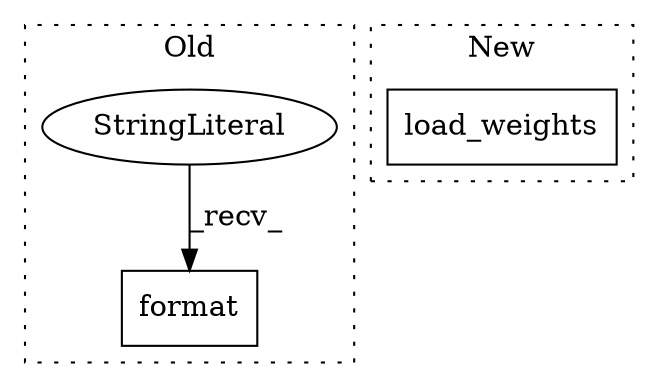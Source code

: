 digraph G {
subgraph cluster0 {
1 [label="format" a="32" s="7568,7606" l="7,1" shape="box"];
3 [label="StringLiteral" a="45" s="7557" l="10" shape="ellipse"];
label = "Old";
style="dotted";
}
subgraph cluster1 {
2 [label="load_weights" a="32" s="7527,7553" l="13,1" shape="box"];
label = "New";
style="dotted";
}
3 -> 1 [label="_recv_"];
}
